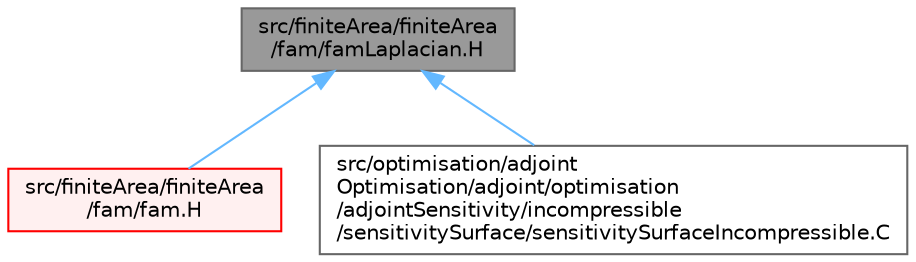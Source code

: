 digraph "src/finiteArea/finiteArea/fam/famLaplacian.H"
{
 // LATEX_PDF_SIZE
  bgcolor="transparent";
  edge [fontname=Helvetica,fontsize=10,labelfontname=Helvetica,labelfontsize=10];
  node [fontname=Helvetica,fontsize=10,shape=box,height=0.2,width=0.4];
  Node1 [id="Node000001",label="src/finiteArea/finiteArea\l/fam/famLaplacian.H",height=0.2,width=0.4,color="gray40", fillcolor="grey60", style="filled", fontcolor="black",tooltip="Calculate the matrix for the laplacian of the field."];
  Node1 -> Node2 [id="edge1_Node000001_Node000002",dir="back",color="steelblue1",style="solid",tooltip=" "];
  Node2 [id="Node000002",label="src/finiteArea/finiteArea\l/fam/fam.H",height=0.2,width=0.4,color="red", fillcolor="#FFF0F0", style="filled",URL="$fam_8H.html",tooltip="Namespace of functions to calculate implicit derivatives returning a matrix. Time derivatives are cal..."];
  Node1 -> Node41 [id="edge2_Node000001_Node000041",dir="back",color="steelblue1",style="solid",tooltip=" "];
  Node41 [id="Node000041",label="src/optimisation/adjoint\lOptimisation/adjoint/optimisation\l/adjointSensitivity/incompressible\l/sensitivitySurface/sensitivitySurfaceIncompressible.C",height=0.2,width=0.4,color="grey40", fillcolor="white", style="filled",URL="$sensitivitySurfaceIncompressible_8C.html",tooltip=" "];
}
